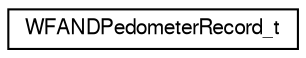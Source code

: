 digraph "Graphical Class Hierarchy"
{
  edge [fontname="FreeSans",fontsize="10",labelfontname="FreeSans",labelfontsize="10"];
  node [fontname="FreeSans",fontsize="10",shape=record];
  rankdir="LR";
  Node1 [label="WFANDPedometerRecord_t",height=0.2,width=0.4,color="black", fillcolor="white", style="filled",URL="$struct_w_f_a_n_d_pedometer_record__t.html",tooltip="Describes an individual record from the A&D Pedometer. "];
}
